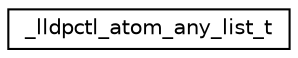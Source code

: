 digraph G
{
  edge [fontname="Helvetica",fontsize="10",labelfontname="Helvetica",labelfontsize="10"];
  node [fontname="Helvetica",fontsize="10",shape=record];
  rankdir="LR";
  Node1 [label="_lldpctl_atom_any_list_t",height=0.2,width=0.4,color="black", fillcolor="white", style="filled",URL="$struct__lldpctl__atom__any__list__t.html"];
}
